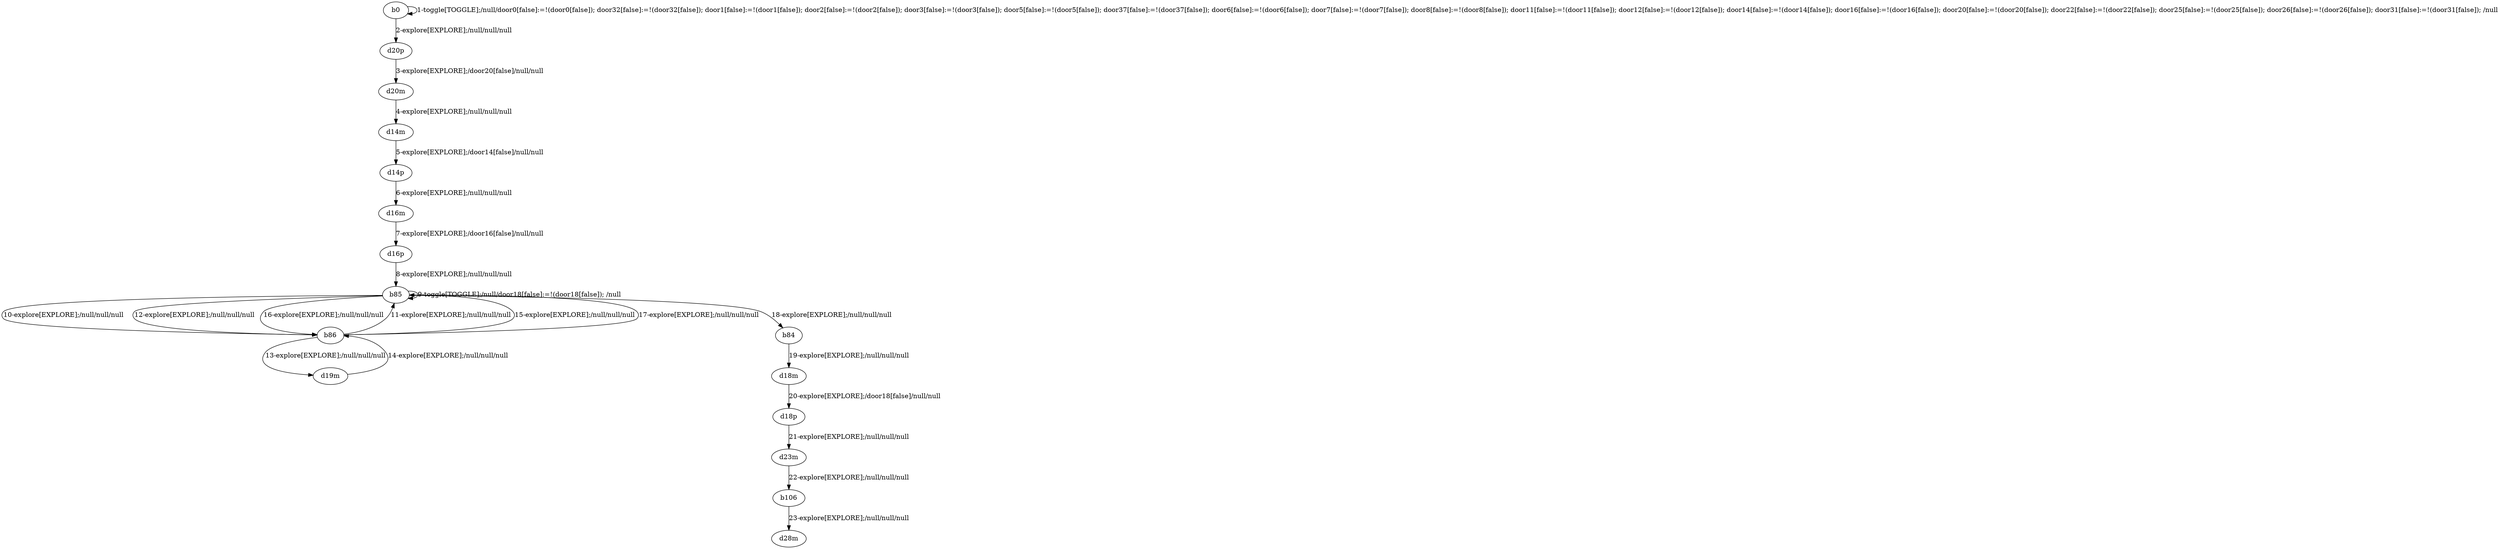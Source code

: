 # Total number of goals covered by this test: 2
# b106 --> d28m
# d23m --> b106

digraph g {
"b0" -> "b0" [label = "1-toggle[TOGGLE];/null/door0[false]:=!(door0[false]); door32[false]:=!(door32[false]); door1[false]:=!(door1[false]); door2[false]:=!(door2[false]); door3[false]:=!(door3[false]); door5[false]:=!(door5[false]); door37[false]:=!(door37[false]); door6[false]:=!(door6[false]); door7[false]:=!(door7[false]); door8[false]:=!(door8[false]); door11[false]:=!(door11[false]); door12[false]:=!(door12[false]); door14[false]:=!(door14[false]); door16[false]:=!(door16[false]); door20[false]:=!(door20[false]); door22[false]:=!(door22[false]); door25[false]:=!(door25[false]); door26[false]:=!(door26[false]); door31[false]:=!(door31[false]); /null"];
"b0" -> "d20p" [label = "2-explore[EXPLORE];/null/null/null"];
"d20p" -> "d20m" [label = "3-explore[EXPLORE];/door20[false]/null/null"];
"d20m" -> "d14m" [label = "4-explore[EXPLORE];/null/null/null"];
"d14m" -> "d14p" [label = "5-explore[EXPLORE];/door14[false]/null/null"];
"d14p" -> "d16m" [label = "6-explore[EXPLORE];/null/null/null"];
"d16m" -> "d16p" [label = "7-explore[EXPLORE];/door16[false]/null/null"];
"d16p" -> "b85" [label = "8-explore[EXPLORE];/null/null/null"];
"b85" -> "b85" [label = "9-toggle[TOGGLE];/null/door18[false]:=!(door18[false]); /null"];
"b85" -> "b86" [label = "10-explore[EXPLORE];/null/null/null"];
"b86" -> "b85" [label = "11-explore[EXPLORE];/null/null/null"];
"b85" -> "b86" [label = "12-explore[EXPLORE];/null/null/null"];
"b86" -> "d19m" [label = "13-explore[EXPLORE];/null/null/null"];
"d19m" -> "b86" [label = "14-explore[EXPLORE];/null/null/null"];
"b86" -> "b85" [label = "15-explore[EXPLORE];/null/null/null"];
"b85" -> "b86" [label = "16-explore[EXPLORE];/null/null/null"];
"b86" -> "b85" [label = "17-explore[EXPLORE];/null/null/null"];
"b85" -> "b84" [label = "18-explore[EXPLORE];/null/null/null"];
"b84" -> "d18m" [label = "19-explore[EXPLORE];/null/null/null"];
"d18m" -> "d18p" [label = "20-explore[EXPLORE];/door18[false]/null/null"];
"d18p" -> "d23m" [label = "21-explore[EXPLORE];/null/null/null"];
"d23m" -> "b106" [label = "22-explore[EXPLORE];/null/null/null"];
"b106" -> "d28m" [label = "23-explore[EXPLORE];/null/null/null"];
}